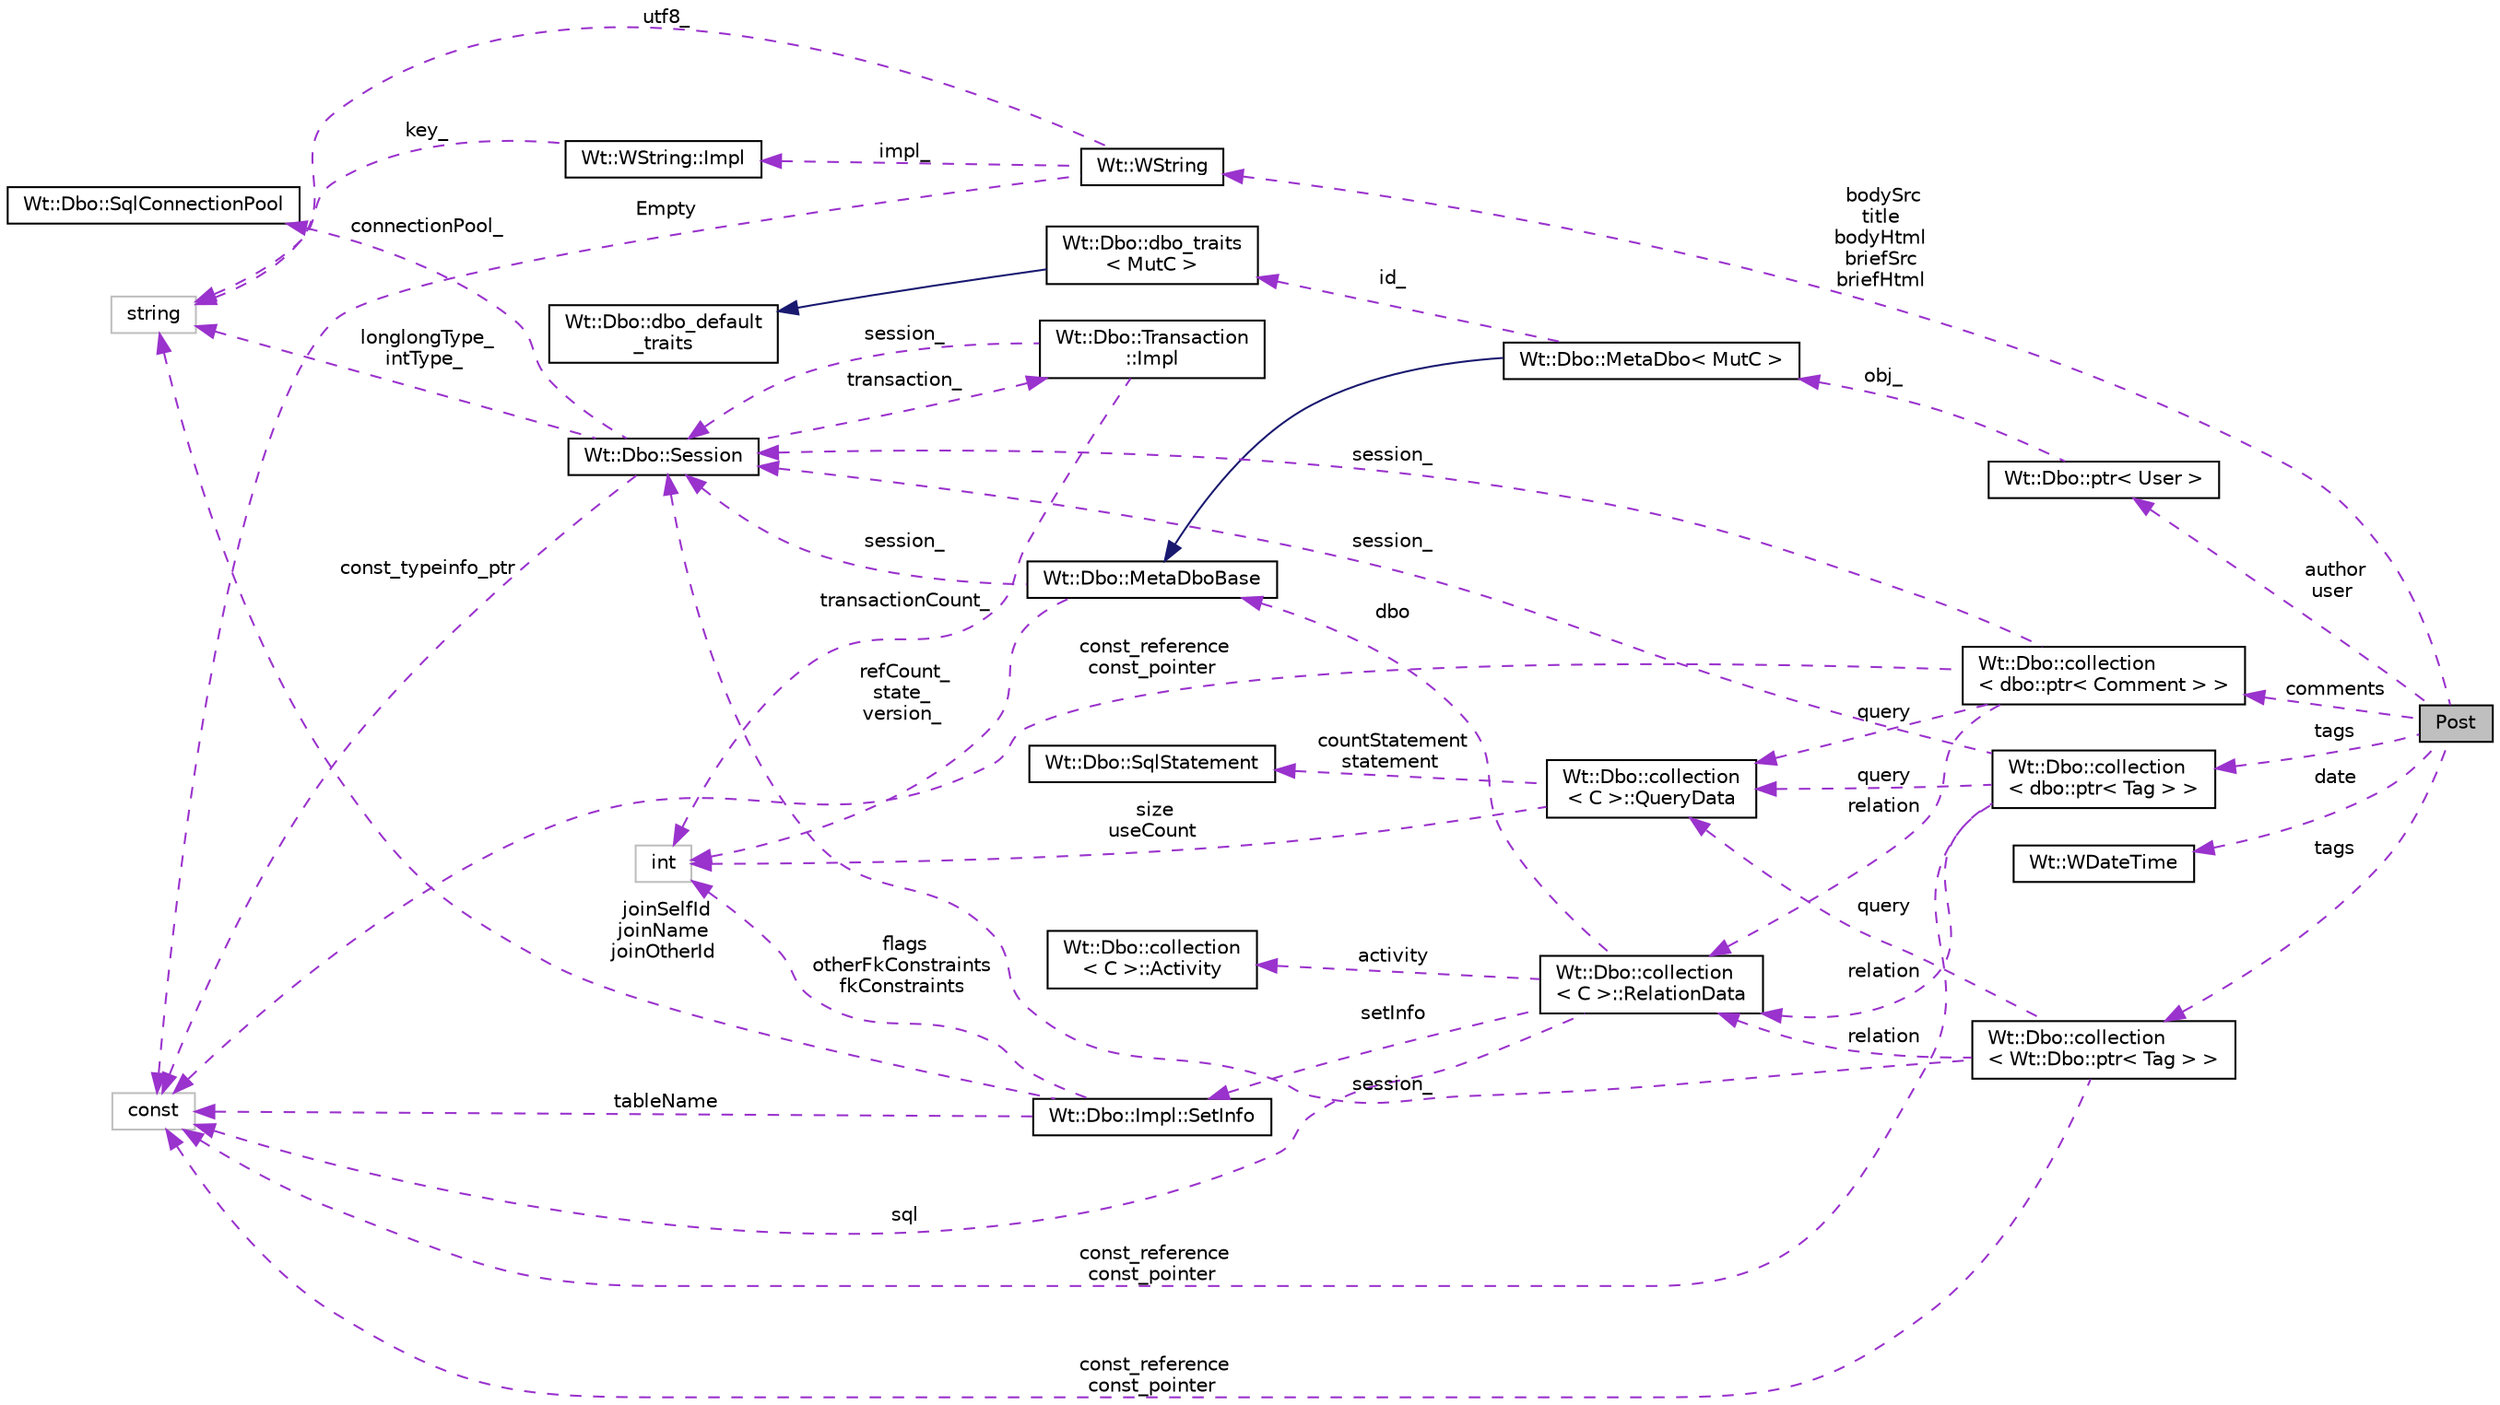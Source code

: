 digraph "Post"
{
 // LATEX_PDF_SIZE
  edge [fontname="Helvetica",fontsize="10",labelfontname="Helvetica",labelfontsize="10"];
  node [fontname="Helvetica",fontsize="10",shape=record];
  rankdir="LR";
  Node1 [label="Post",height=0.2,width=0.4,color="black", fillcolor="grey75", style="filled", fontcolor="black",tooltip=" "];
  Node2 -> Node1 [dir="back",color="darkorchid3",fontsize="10",style="dashed",label=" bodySrc\ntitle\nbodyHtml\nbriefSrc\nbriefHtml" ,fontname="Helvetica"];
  Node2 [label="Wt::WString",height=0.2,width=0.4,color="black", fillcolor="white", style="filled",URL="$classWt_1_1WString.html",tooltip="A value class which describes a locale-aware unicode string."];
  Node3 -> Node2 [dir="back",color="darkorchid3",fontsize="10",style="dashed",label=" impl_" ,fontname="Helvetica"];
  Node3 [label="Wt::WString::Impl",height=0.2,width=0.4,color="black", fillcolor="white", style="filled",URL="$structWt_1_1WString_1_1Impl.html",tooltip=" "];
  Node4 -> Node3 [dir="back",color="darkorchid3",fontsize="10",style="dashed",label=" key_" ,fontname="Helvetica"];
  Node4 [label="string",height=0.2,width=0.4,color="grey75", fillcolor="white", style="filled",tooltip=" "];
  Node4 -> Node2 [dir="back",color="darkorchid3",fontsize="10",style="dashed",label=" utf8_" ,fontname="Helvetica"];
  Node5 -> Node2 [dir="back",color="darkorchid3",fontsize="10",style="dashed",label=" Empty" ,fontname="Helvetica"];
  Node5 [label="const",height=0.2,width=0.4,color="grey75", fillcolor="white", style="filled",tooltip=" "];
  Node6 -> Node1 [dir="back",color="darkorchid3",fontsize="10",style="dashed",label=" author\nuser" ,fontname="Helvetica"];
  Node6 [label="Wt::Dbo::ptr\< User \>",height=0.2,width=0.4,color="black", fillcolor="white", style="filled",URL="$classWt_1_1Dbo_1_1ptr.html",tooltip=" "];
  Node7 -> Node6 [dir="back",color="darkorchid3",fontsize="10",style="dashed",label=" obj_" ,fontname="Helvetica"];
  Node7 [label="Wt::Dbo::MetaDbo\< MutC \>",height=0.2,width=0.4,color="black", fillcolor="white", style="filled",URL="$classWt_1_1Dbo_1_1MetaDbo.html",tooltip=" "];
  Node8 -> Node7 [dir="back",color="midnightblue",fontsize="10",style="solid",fontname="Helvetica"];
  Node8 [label="Wt::Dbo::MetaDboBase",height=0.2,width=0.4,color="black", fillcolor="white", style="filled",URL="$classWt_1_1Dbo_1_1MetaDboBase.html",tooltip=" "];
  Node9 -> Node8 [dir="back",color="darkorchid3",fontsize="10",style="dashed",label=" refCount_\nstate_\nversion_" ,fontname="Helvetica"];
  Node9 [label="int",height=0.2,width=0.4,color="grey75", fillcolor="white", style="filled",tooltip=" "];
  Node10 -> Node8 [dir="back",color="darkorchid3",fontsize="10",style="dashed",label=" session_" ,fontname="Helvetica"];
  Node10 [label="Wt::Dbo::Session",height=0.2,width=0.4,color="black", fillcolor="white", style="filled",URL="$classWt_1_1Dbo_1_1Session.html",tooltip="A database session."];
  Node11 -> Node10 [dir="back",color="darkorchid3",fontsize="10",style="dashed",label=" transaction_" ,fontname="Helvetica"];
  Node11 [label="Wt::Dbo::Transaction\l::Impl",height=0.2,width=0.4,color="black", fillcolor="white", style="filled",URL="$structWt_1_1Dbo_1_1Transaction_1_1Impl.html",tooltip=" "];
  Node9 -> Node11 [dir="back",color="darkorchid3",fontsize="10",style="dashed",label=" transactionCount_" ,fontname="Helvetica"];
  Node10 -> Node11 [dir="back",color="darkorchid3",fontsize="10",style="dashed",label=" session_" ,fontname="Helvetica"];
  Node4 -> Node10 [dir="back",color="darkorchid3",fontsize="10",style="dashed",label=" longlongType_\nintType_" ,fontname="Helvetica"];
  Node5 -> Node10 [dir="back",color="darkorchid3",fontsize="10",style="dashed",label=" const_typeinfo_ptr" ,fontname="Helvetica"];
  Node12 -> Node10 [dir="back",color="darkorchid3",fontsize="10",style="dashed",label=" connectionPool_" ,fontname="Helvetica"];
  Node12 [label="Wt::Dbo::SqlConnectionPool",height=0.2,width=0.4,color="black", fillcolor="white", style="filled",URL="$classWt_1_1Dbo_1_1SqlConnectionPool.html",tooltip="Abstract base class for a SQL connection pool."];
  Node13 -> Node7 [dir="back",color="darkorchid3",fontsize="10",style="dashed",label=" id_" ,fontname="Helvetica"];
  Node13 [label="Wt::Dbo::dbo_traits\l\< MutC \>",height=0.2,width=0.4,color="black", fillcolor="white", style="filled",URL="$structWt_1_1Dbo_1_1dbo__traits.html",tooltip=" "];
  Node14 -> Node13 [dir="back",color="midnightblue",fontsize="10",style="solid",fontname="Helvetica"];
  Node14 [label="Wt::Dbo::dbo_default\l_traits",height=0.2,width=0.4,color="black", fillcolor="white", style="filled",URL="$structWt_1_1Dbo_1_1dbo__default__traits.html",tooltip="Default traits for a class mapped with Wt::Dbo."];
  Node15 -> Node1 [dir="back",color="darkorchid3",fontsize="10",style="dashed",label=" tags" ,fontname="Helvetica"];
  Node15 [label="Wt::Dbo::collection\l\< dbo::ptr\< Tag \> \>",height=0.2,width=0.4,color="black", fillcolor="white", style="filled",URL="$classWt_1_1Dbo_1_1collection.html",tooltip=" "];
  Node16 -> Node15 [dir="back",color="darkorchid3",fontsize="10",style="dashed",label=" query" ,fontname="Helvetica"];
  Node16 [label="Wt::Dbo::collection\l\< C \>::QueryData",height=0.2,width=0.4,color="black", fillcolor="white", style="filled",URL="$structWt_1_1Dbo_1_1collection_1_1QueryData.html",tooltip=" "];
  Node17 -> Node16 [dir="back",color="darkorchid3",fontsize="10",style="dashed",label=" countStatement\nstatement" ,fontname="Helvetica"];
  Node17 [label="Wt::Dbo::SqlStatement",height=0.2,width=0.4,color="black", fillcolor="white", style="filled",URL="$classWt_1_1Dbo_1_1SqlStatement.html",tooltip="Abstract base class for a prepared SQL statement."];
  Node9 -> Node16 [dir="back",color="darkorchid3",fontsize="10",style="dashed",label=" size\nuseCount" ,fontname="Helvetica"];
  Node10 -> Node15 [dir="back",color="darkorchid3",fontsize="10",style="dashed",label=" session_" ,fontname="Helvetica"];
  Node18 -> Node15 [dir="back",color="darkorchid3",fontsize="10",style="dashed",label=" relation" ,fontname="Helvetica"];
  Node18 [label="Wt::Dbo::collection\l\< C \>::RelationData",height=0.2,width=0.4,color="black", fillcolor="white", style="filled",URL="$structWt_1_1Dbo_1_1collection_1_1RelationData.html",tooltip=" "];
  Node8 -> Node18 [dir="back",color="darkorchid3",fontsize="10",style="dashed",label=" dbo" ,fontname="Helvetica"];
  Node19 -> Node18 [dir="back",color="darkorchid3",fontsize="10",style="dashed",label=" activity" ,fontname="Helvetica"];
  Node19 [label="Wt::Dbo::collection\l\< C \>::Activity",height=0.2,width=0.4,color="black", fillcolor="white", style="filled",URL="$structWt_1_1Dbo_1_1collection_1_1Activity.html",tooltip=" "];
  Node20 -> Node18 [dir="back",color="darkorchid3",fontsize="10",style="dashed",label=" setInfo" ,fontname="Helvetica"];
  Node20 [label="Wt::Dbo::Impl::SetInfo",height=0.2,width=0.4,color="black", fillcolor="white", style="filled",URL="$structWt_1_1Dbo_1_1Impl_1_1SetInfo.html",tooltip=" "];
  Node9 -> Node20 [dir="back",color="darkorchid3",fontsize="10",style="dashed",label=" flags\notherFkConstraints\nfkConstraints" ,fontname="Helvetica"];
  Node4 -> Node20 [dir="back",color="darkorchid3",fontsize="10",style="dashed",label=" joinSelfId\njoinName\njoinOtherId" ,fontname="Helvetica"];
  Node5 -> Node20 [dir="back",color="darkorchid3",fontsize="10",style="dashed",label=" tableName" ,fontname="Helvetica"];
  Node5 -> Node18 [dir="back",color="darkorchid3",fontsize="10",style="dashed",label=" sql" ,fontname="Helvetica"];
  Node5 -> Node15 [dir="back",color="darkorchid3",fontsize="10",style="dashed",label=" const_reference\nconst_pointer" ,fontname="Helvetica"];
  Node21 -> Node1 [dir="back",color="darkorchid3",fontsize="10",style="dashed",label=" tags" ,fontname="Helvetica"];
  Node21 [label="Wt::Dbo::collection\l\< Wt::Dbo::ptr\< Tag \> \>",height=0.2,width=0.4,color="black", fillcolor="white", style="filled",URL="$classWt_1_1Dbo_1_1collection.html",tooltip=" "];
  Node16 -> Node21 [dir="back",color="darkorchid3",fontsize="10",style="dashed",label=" query" ,fontname="Helvetica"];
  Node10 -> Node21 [dir="back",color="darkorchid3",fontsize="10",style="dashed",label=" session_" ,fontname="Helvetica"];
  Node18 -> Node21 [dir="back",color="darkorchid3",fontsize="10",style="dashed",label=" relation" ,fontname="Helvetica"];
  Node5 -> Node21 [dir="back",color="darkorchid3",fontsize="10",style="dashed",label=" const_reference\nconst_pointer" ,fontname="Helvetica"];
  Node22 -> Node1 [dir="back",color="darkorchid3",fontsize="10",style="dashed",label=" date" ,fontname="Helvetica"];
  Node22 [label="Wt::WDateTime",height=0.2,width=0.4,color="black", fillcolor="white", style="filled",URL="$classWt_1_1WDateTime.html",tooltip="A calendar date and clock time."];
  Node23 -> Node1 [dir="back",color="darkorchid3",fontsize="10",style="dashed",label=" comments" ,fontname="Helvetica"];
  Node23 [label="Wt::Dbo::collection\l\< dbo::ptr\< Comment \> \>",height=0.2,width=0.4,color="black", fillcolor="white", style="filled",URL="$classWt_1_1Dbo_1_1collection.html",tooltip=" "];
  Node16 -> Node23 [dir="back",color="darkorchid3",fontsize="10",style="dashed",label=" query" ,fontname="Helvetica"];
  Node10 -> Node23 [dir="back",color="darkorchid3",fontsize="10",style="dashed",label=" session_" ,fontname="Helvetica"];
  Node18 -> Node23 [dir="back",color="darkorchid3",fontsize="10",style="dashed",label=" relation" ,fontname="Helvetica"];
  Node5 -> Node23 [dir="back",color="darkorchid3",fontsize="10",style="dashed",label=" const_reference\nconst_pointer" ,fontname="Helvetica"];
}

